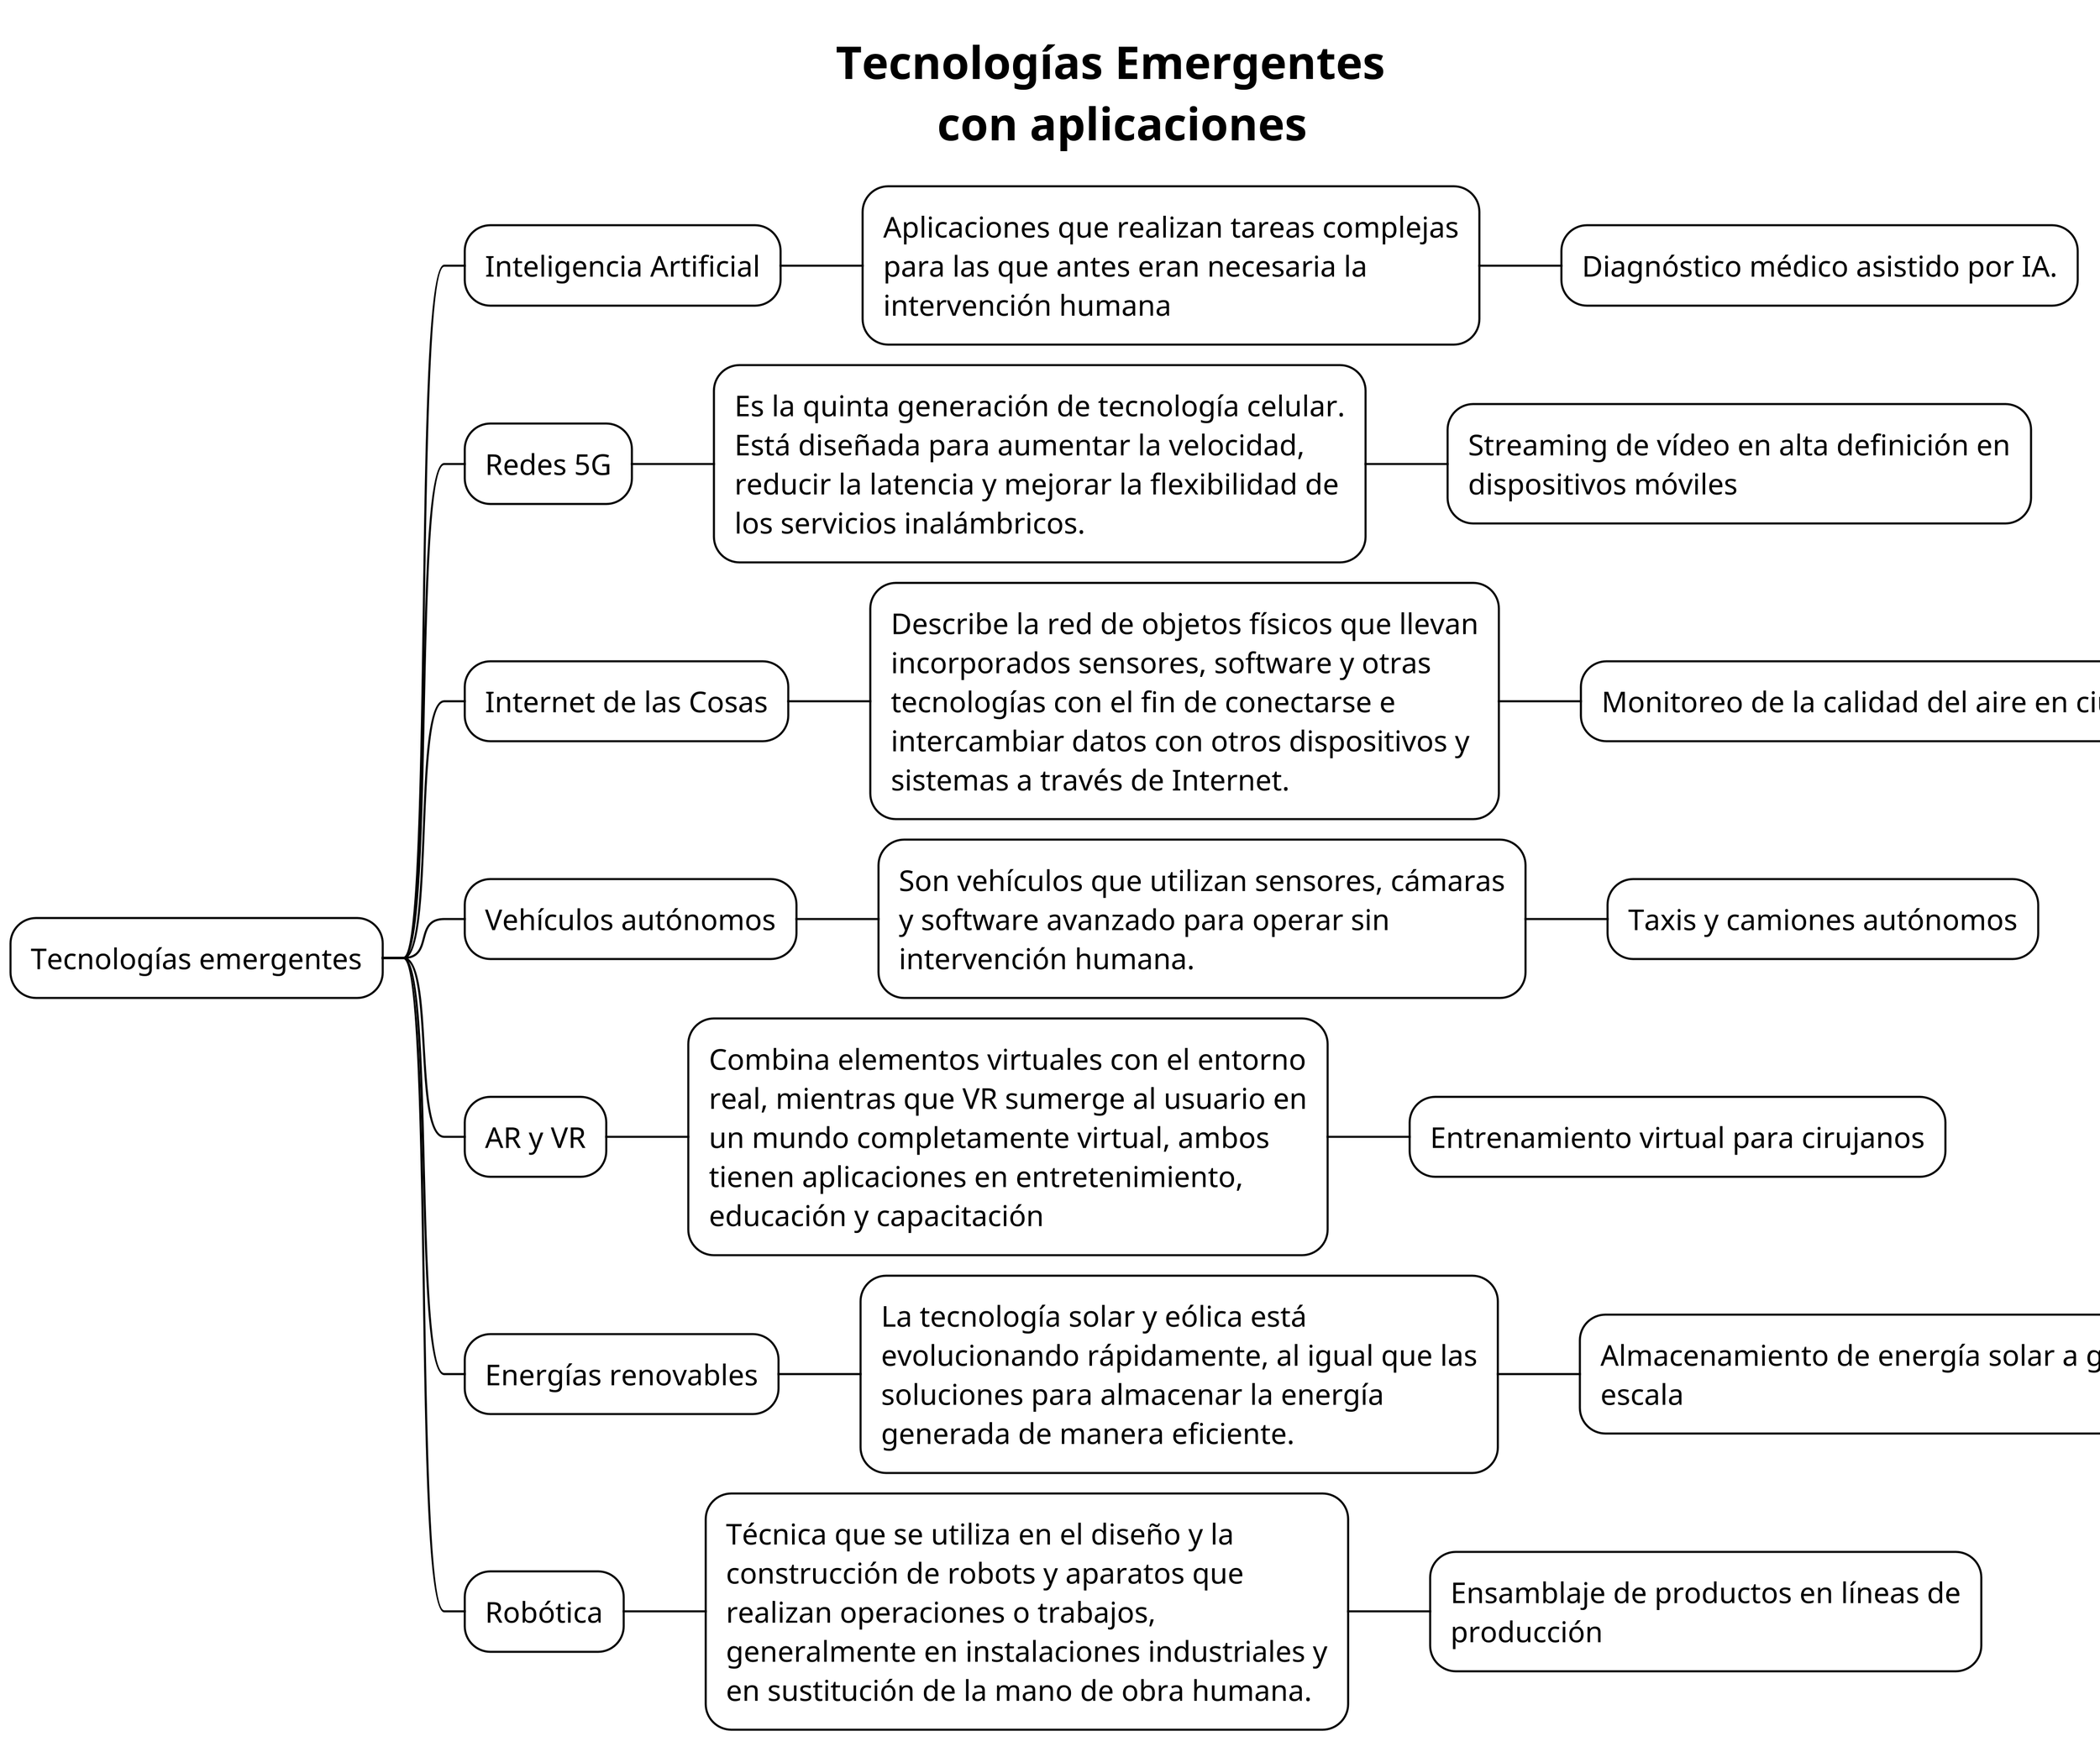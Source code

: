 @startmindmap
!theme plain
scale 5
skinparam classattributeiconsize 0

title Tecnologías Emergentes \n con aplicaciones

+ Tecnologías emergentes
++ Inteligencia Artificial
+++ Aplicaciones que realizan tareas complejas para las que antes eran necesaria la intervención humana
/' https://www.oracle.com/mx/artificial-intelligence/what-is-ai/ '/
++++ Diagnóstico médico asistido por IA.
++ Redes 5G
+++ Es la quinta generación de tecnología celular. Está diseñada para aumentar la velocidad, reducir la latencia y mejorar la flexibilidad de los servicios inalámbricos.
++++  Streaming de vídeo en alta definición en dispositivos móviles
/' https://www.cisco.com/c/es_mx/solutions/what-is-5g.html '/
++ Internet de las Cosas
+++ Describe la red de objetos físicos que llevan incorporados sensores, software y otras tecnologías con el fin de conectarse e intercambiar datos con otros dispositivos y sistemas a través de Internet.
++++ Monitoreo de la calidad del aire en ciudades.
/' https://www.oracle.com/mx/internet-of-things/what-is-iot/ '/
++ Vehículos autónomos
+++ Son vehículos que utilizan sensores, cámaras y software avanzado para operar sin intervención humana.
++++ Taxis y camiones autónomos
/' https://www.kia.com/mx/discover-kia/ask/Are-self-driving-cars-the-future.html '/
++ AR y VR
+++ Combina elementos virtuales con el entorno real, mientras que VR sumerge al usuario en un mundo completamente virtual, ambos tienen aplicaciones en entretenimiento, educación y capacitación
++++ Entrenamiento virtual para cirujanos
++ Energías renovables
+++ La tecnología solar y eólica está evolucionando rápidamente, al igual que las soluciones para almacenar la energía generada de manera eficiente.
++++ Almacenamiento de energía solar a gran escala
++ Robótica
+++ Técnica que se utiliza en el diseño y la construcción de robots y aparatos que realizan operaciones o trabajos, generalmente en instalaciones industriales y en sustitución de la mano de obra humana.
++++ Ensamblaje de productos en líneas de producción
/' https://es.wikipedia.org/wiki/Rob%C3%B3tica '/
@endmindmapn

